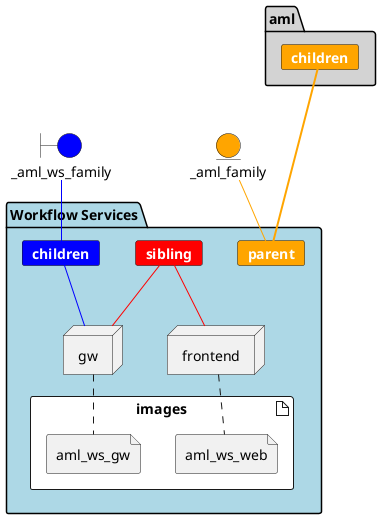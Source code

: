 @startuml


boundary _aml_ws_family #blue


entity _aml_family #orange


package  "Workflow Services"  #lightblue {
    card children #blue [
        <b><color:white>children</color></b>
    ]
    
    _aml_ws_family -[#blue]- children
    
    
    card sibling #red [
        <b><color:white>sibling</color></b>
    ]
    
    
    card parent #orange [
        <b><color:white>parent</color></b>
    ]
    
    
    _aml_family -[#orange]- parent
    
    artifact images #ffffff {
        
        file aml_ws_web
        
        file aml_ws_gw
        
    }

    node frontend
    frontend .. aml_ws_web
    
        sibling -[#red]- frontend
    

    node gw
    gw .. aml_ws_gw
    
        children -[#blue]- gw
    
        sibling -[#red]- gw
    




    
}




package aml #lightgray {
    card amlchildren #orange [
        <b><color:white>children</color></b>
    ]
    amlchildren ==[#orange]= parent
}


@enduml
